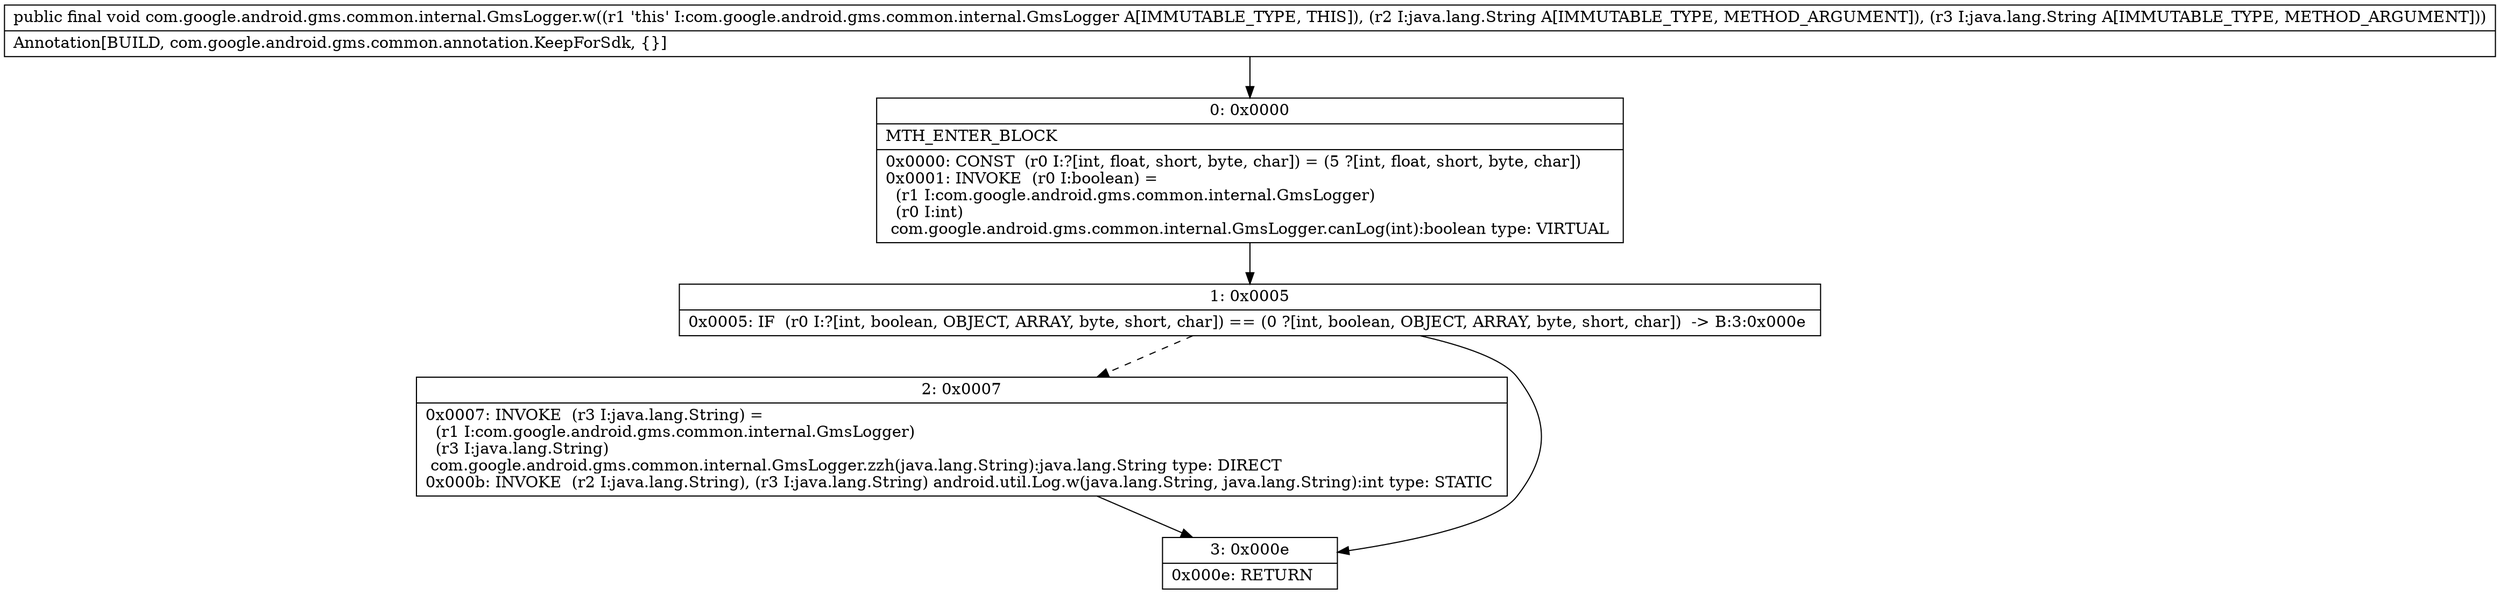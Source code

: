digraph "CFG forcom.google.android.gms.common.internal.GmsLogger.w(Ljava\/lang\/String;Ljava\/lang\/String;)V" {
Node_0 [shape=record,label="{0\:\ 0x0000|MTH_ENTER_BLOCK\l|0x0000: CONST  (r0 I:?[int, float, short, byte, char]) = (5 ?[int, float, short, byte, char]) \l0x0001: INVOKE  (r0 I:boolean) = \l  (r1 I:com.google.android.gms.common.internal.GmsLogger)\l  (r0 I:int)\l com.google.android.gms.common.internal.GmsLogger.canLog(int):boolean type: VIRTUAL \l}"];
Node_1 [shape=record,label="{1\:\ 0x0005|0x0005: IF  (r0 I:?[int, boolean, OBJECT, ARRAY, byte, short, char]) == (0 ?[int, boolean, OBJECT, ARRAY, byte, short, char])  \-\> B:3:0x000e \l}"];
Node_2 [shape=record,label="{2\:\ 0x0007|0x0007: INVOKE  (r3 I:java.lang.String) = \l  (r1 I:com.google.android.gms.common.internal.GmsLogger)\l  (r3 I:java.lang.String)\l com.google.android.gms.common.internal.GmsLogger.zzh(java.lang.String):java.lang.String type: DIRECT \l0x000b: INVOKE  (r2 I:java.lang.String), (r3 I:java.lang.String) android.util.Log.w(java.lang.String, java.lang.String):int type: STATIC \l}"];
Node_3 [shape=record,label="{3\:\ 0x000e|0x000e: RETURN   \l}"];
MethodNode[shape=record,label="{public final void com.google.android.gms.common.internal.GmsLogger.w((r1 'this' I:com.google.android.gms.common.internal.GmsLogger A[IMMUTABLE_TYPE, THIS]), (r2 I:java.lang.String A[IMMUTABLE_TYPE, METHOD_ARGUMENT]), (r3 I:java.lang.String A[IMMUTABLE_TYPE, METHOD_ARGUMENT]))  | Annotation[BUILD, com.google.android.gms.common.annotation.KeepForSdk, \{\}]\l}"];
MethodNode -> Node_0;
Node_0 -> Node_1;
Node_1 -> Node_2[style=dashed];
Node_1 -> Node_3;
Node_2 -> Node_3;
}

